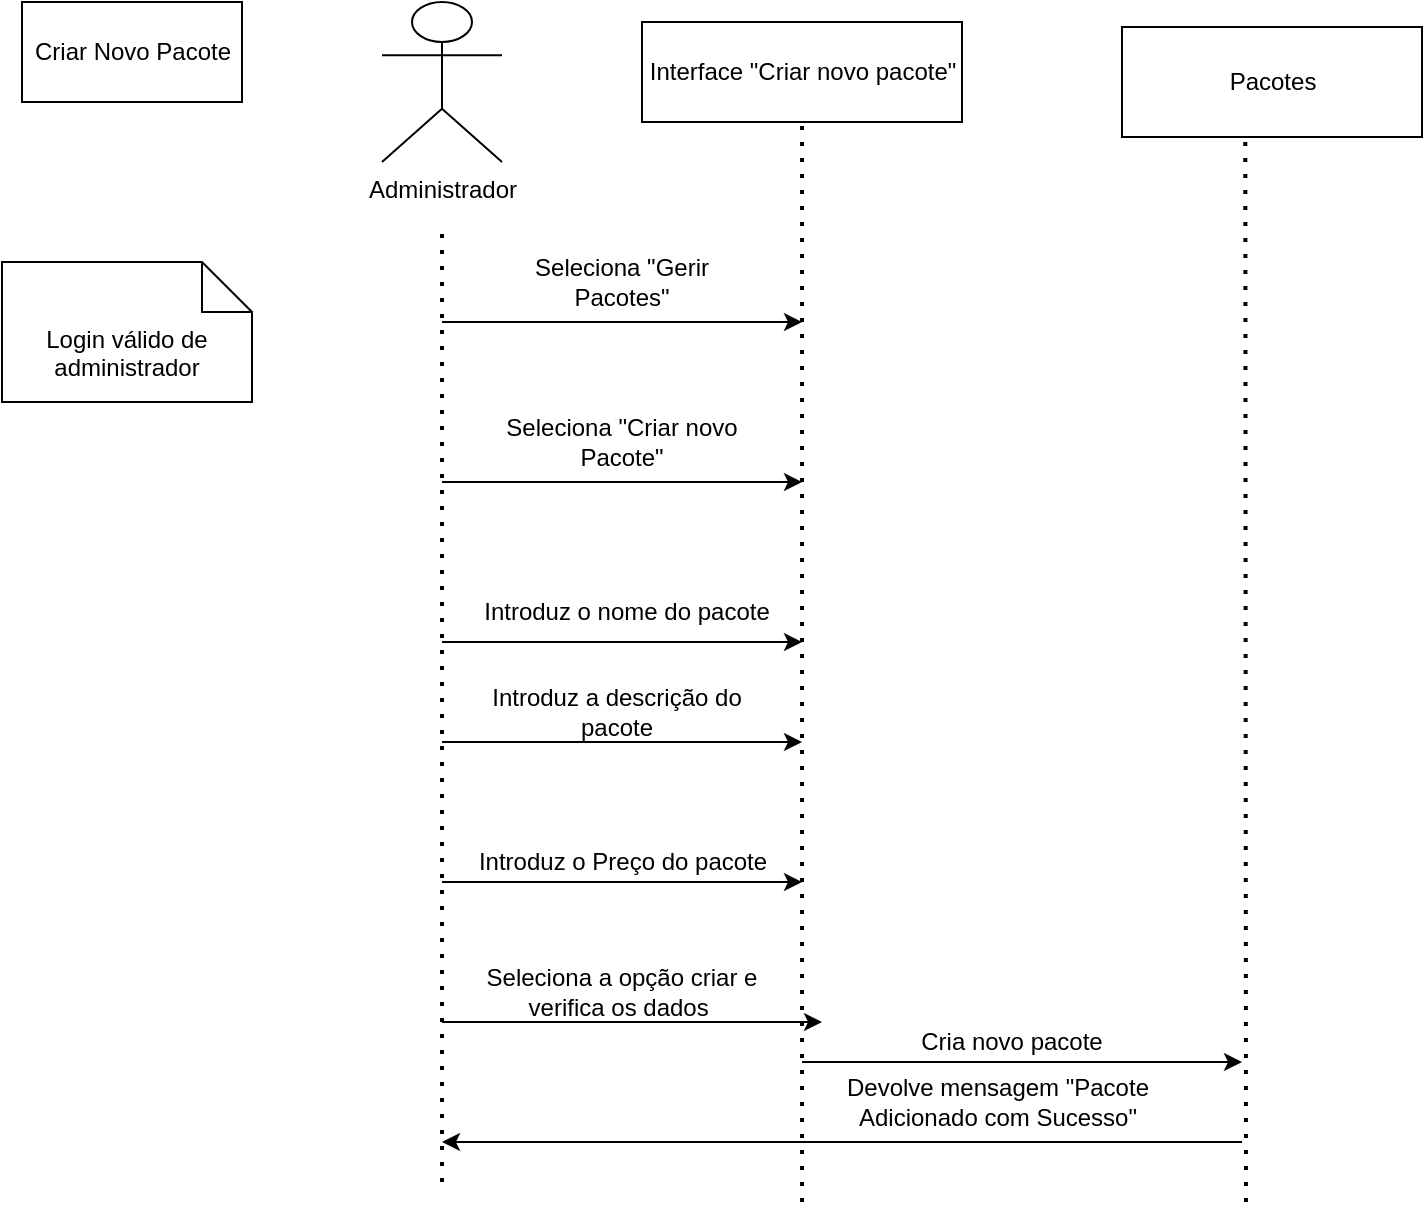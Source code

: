 <mxfile version="14.3.0" type="device"><diagram id="zUc0XQdJHSUjn038958B" name="Page-1"><mxGraphModel dx="1038" dy="580" grid="1" gridSize="10" guides="1" tooltips="1" connect="1" arrows="1" fold="1" page="1" pageScale="1" pageWidth="827" pageHeight="1169" math="0" shadow="0"><root><mxCell id="0"/><mxCell id="1" parent="0"/><mxCell id="NOFNBzqNYkamxq97u3Wd-2" value="Criar Novo Pacote" style="html=1;" vertex="1" parent="1"><mxGeometry x="10" width="110" height="50" as="geometry"/></mxCell><mxCell id="NOFNBzqNYkamxq97u3Wd-3" value="Login válido de administrador" style="shape=note2;boundedLbl=1;whiteSpace=wrap;html=1;size=25;verticalAlign=top;align=center;" vertex="1" parent="1"><mxGeometry y="130" width="125" height="70" as="geometry"/></mxCell><mxCell id="NOFNBzqNYkamxq97u3Wd-4" value="Administrador" style="shape=umlActor;verticalLabelPosition=bottom;verticalAlign=top;html=1;" vertex="1" parent="1"><mxGeometry x="190" width="60" height="80" as="geometry"/></mxCell><mxCell id="NOFNBzqNYkamxq97u3Wd-8" value="" style="endArrow=none;dashed=1;html=1;dashPattern=1 3;strokeWidth=2;" edge="1" parent="1"><mxGeometry width="50" height="50" relative="1" as="geometry"><mxPoint x="220" y="590" as="sourcePoint"/><mxPoint x="220" y="110" as="targetPoint"/></mxGeometry></mxCell><mxCell id="NOFNBzqNYkamxq97u3Wd-9" value="Interface &quot;Criar novo pacote&quot;" style="html=1;" vertex="1" parent="1"><mxGeometry x="320" y="10" width="160" height="50" as="geometry"/></mxCell><mxCell id="NOFNBzqNYkamxq97u3Wd-10" value="" style="endArrow=none;dashed=1;html=1;dashPattern=1 3;strokeWidth=2;entryX=0.5;entryY=1;entryDx=0;entryDy=0;" edge="1" parent="1" target="NOFNBzqNYkamxq97u3Wd-9"><mxGeometry width="50" height="50" relative="1" as="geometry"><mxPoint x="400" y="600" as="sourcePoint"/><mxPoint x="420" y="120" as="targetPoint"/></mxGeometry></mxCell><mxCell id="NOFNBzqNYkamxq97u3Wd-11" value="" style="endArrow=classic;html=1;" edge="1" parent="1"><mxGeometry width="50" height="50" relative="1" as="geometry"><mxPoint x="220" y="160" as="sourcePoint"/><mxPoint x="400" y="160" as="targetPoint"/></mxGeometry></mxCell><mxCell id="NOFNBzqNYkamxq97u3Wd-12" value="Seleciona &quot;Gerir Pacotes&quot;" style="text;html=1;strokeColor=none;fillColor=none;align=center;verticalAlign=middle;whiteSpace=wrap;rounded=0;" vertex="1" parent="1"><mxGeometry x="250" y="120" width="120" height="40" as="geometry"/></mxCell><mxCell id="NOFNBzqNYkamxq97u3Wd-13" value="" style="endArrow=classic;html=1;" edge="1" parent="1"><mxGeometry width="50" height="50" relative="1" as="geometry"><mxPoint x="220" y="240" as="sourcePoint"/><mxPoint x="400" y="240" as="targetPoint"/></mxGeometry></mxCell><mxCell id="NOFNBzqNYkamxq97u3Wd-14" value="Seleciona &quot;Criar novo Pacote&quot;" style="text;html=1;strokeColor=none;fillColor=none;align=center;verticalAlign=middle;whiteSpace=wrap;rounded=0;" vertex="1" parent="1"><mxGeometry x="235" y="200" width="150" height="40" as="geometry"/></mxCell><mxCell id="NOFNBzqNYkamxq97u3Wd-15" value="" style="endArrow=classic;html=1;" edge="1" parent="1"><mxGeometry width="50" height="50" relative="1" as="geometry"><mxPoint x="220" y="320" as="sourcePoint"/><mxPoint x="400" y="320" as="targetPoint"/></mxGeometry></mxCell><mxCell id="NOFNBzqNYkamxq97u3Wd-16" value="Introduz o nome do pacote" style="text;html=1;strokeColor=none;fillColor=none;align=center;verticalAlign=middle;whiteSpace=wrap;rounded=0;" vertex="1" parent="1"><mxGeometry x="235" y="280" width="155" height="50" as="geometry"/></mxCell><mxCell id="NOFNBzqNYkamxq97u3Wd-17" value="" style="endArrow=classic;html=1;" edge="1" parent="1"><mxGeometry width="50" height="50" relative="1" as="geometry"><mxPoint x="220" y="370" as="sourcePoint"/><mxPoint x="400" y="370" as="targetPoint"/></mxGeometry></mxCell><mxCell id="NOFNBzqNYkamxq97u3Wd-18" value="Introduz a descrição do pacote" style="text;html=1;strokeColor=none;fillColor=none;align=center;verticalAlign=middle;whiteSpace=wrap;rounded=0;" vertex="1" parent="1"><mxGeometry x="235" y="330" width="145" height="50" as="geometry"/></mxCell><mxCell id="NOFNBzqNYkamxq97u3Wd-19" value="" style="endArrow=classic;html=1;" edge="1" parent="1"><mxGeometry width="50" height="50" relative="1" as="geometry"><mxPoint x="220" y="440" as="sourcePoint"/><mxPoint x="400" y="440" as="targetPoint"/></mxGeometry></mxCell><mxCell id="NOFNBzqNYkamxq97u3Wd-20" value="Introduz o Preço do pacote" style="text;html=1;strokeColor=none;fillColor=none;align=center;verticalAlign=middle;whiteSpace=wrap;rounded=0;" vertex="1" parent="1"><mxGeometry x="227.5" y="410" width="165" height="40" as="geometry"/></mxCell><mxCell id="NOFNBzqNYkamxq97u3Wd-21" value="Pacotes" style="html=1;" vertex="1" parent="1"><mxGeometry x="560" y="12.5" width="150" height="55" as="geometry"/></mxCell><mxCell id="NOFNBzqNYkamxq97u3Wd-22" value="" style="endArrow=classic;html=1;" edge="1" parent="1"><mxGeometry width="50" height="50" relative="1" as="geometry"><mxPoint x="220" y="510" as="sourcePoint"/><mxPoint x="410" y="510" as="targetPoint"/></mxGeometry></mxCell><mxCell id="NOFNBzqNYkamxq97u3Wd-23" value="Seleciona a opção criar e verifica os dados&amp;nbsp;" style="text;html=1;strokeColor=none;fillColor=none;align=center;verticalAlign=middle;whiteSpace=wrap;rounded=0;" vertex="1" parent="1"><mxGeometry x="230" y="470" width="160" height="50" as="geometry"/></mxCell><mxCell id="NOFNBzqNYkamxq97u3Wd-24" value="" style="endArrow=none;dashed=1;html=1;dashPattern=1 3;strokeWidth=2;entryX=0.411;entryY=0.993;entryDx=0;entryDy=0;entryPerimeter=0;" edge="1" parent="1" target="NOFNBzqNYkamxq97u3Wd-21"><mxGeometry width="50" height="50" relative="1" as="geometry"><mxPoint x="622" y="600" as="sourcePoint"/><mxPoint x="680" y="170" as="targetPoint"/></mxGeometry></mxCell><mxCell id="NOFNBzqNYkamxq97u3Wd-25" value="" style="endArrow=classic;html=1;" edge="1" parent="1"><mxGeometry width="50" height="50" relative="1" as="geometry"><mxPoint x="400" y="530" as="sourcePoint"/><mxPoint x="620" y="530" as="targetPoint"/></mxGeometry></mxCell><mxCell id="NOFNBzqNYkamxq97u3Wd-28" value="Cria novo pacote" style="text;html=1;strokeColor=none;fillColor=none;align=center;verticalAlign=middle;whiteSpace=wrap;rounded=0;" vertex="1" parent="1"><mxGeometry x="450" y="500" width="110" height="40" as="geometry"/></mxCell><mxCell id="NOFNBzqNYkamxq97u3Wd-31" value="" style="endArrow=classic;html=1;" edge="1" parent="1"><mxGeometry width="50" height="50" relative="1" as="geometry"><mxPoint x="620" y="570" as="sourcePoint"/><mxPoint x="220" y="570" as="targetPoint"/></mxGeometry></mxCell><mxCell id="NOFNBzqNYkamxq97u3Wd-32" value="Devolve mensagem &quot;Pacote Adicionado com Sucesso&quot;" style="text;html=1;strokeColor=none;fillColor=none;align=center;verticalAlign=middle;whiteSpace=wrap;rounded=0;" vertex="1" parent="1"><mxGeometry x="392.5" y="530" width="210" height="40" as="geometry"/></mxCell></root></mxGraphModel></diagram></mxfile>